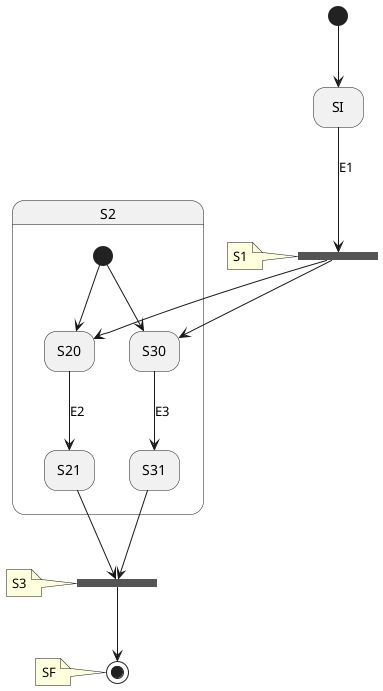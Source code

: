 @startuml
'https://plantuml.com/state-diagram

'hide description area for state without description
hide empty description

'S1 <<FORK>>
state S1 <<fork>>
state S2  {
  state S20
  state S21


  [*] --> S20
  state S30
  state S31


  [*] --> S30
}
'S3 <<JOIN>>
state S3 <<join>>
'SF <<END>>
state SF <<end>>
state SI


S1 -down-> S20

S1 -down-> S30

[*] --> SI
S20 -down-> S21 : E2
S21 -down-> S3
S30 -down-> S31 : E3
S31 -down-> S3
S3 -down-> SF
SI -down-> S1 : E1

S1 -right[hidden]-> S2

note left of S1 : S1
note left of S3 : S3
note left of SF : SF
@enduml